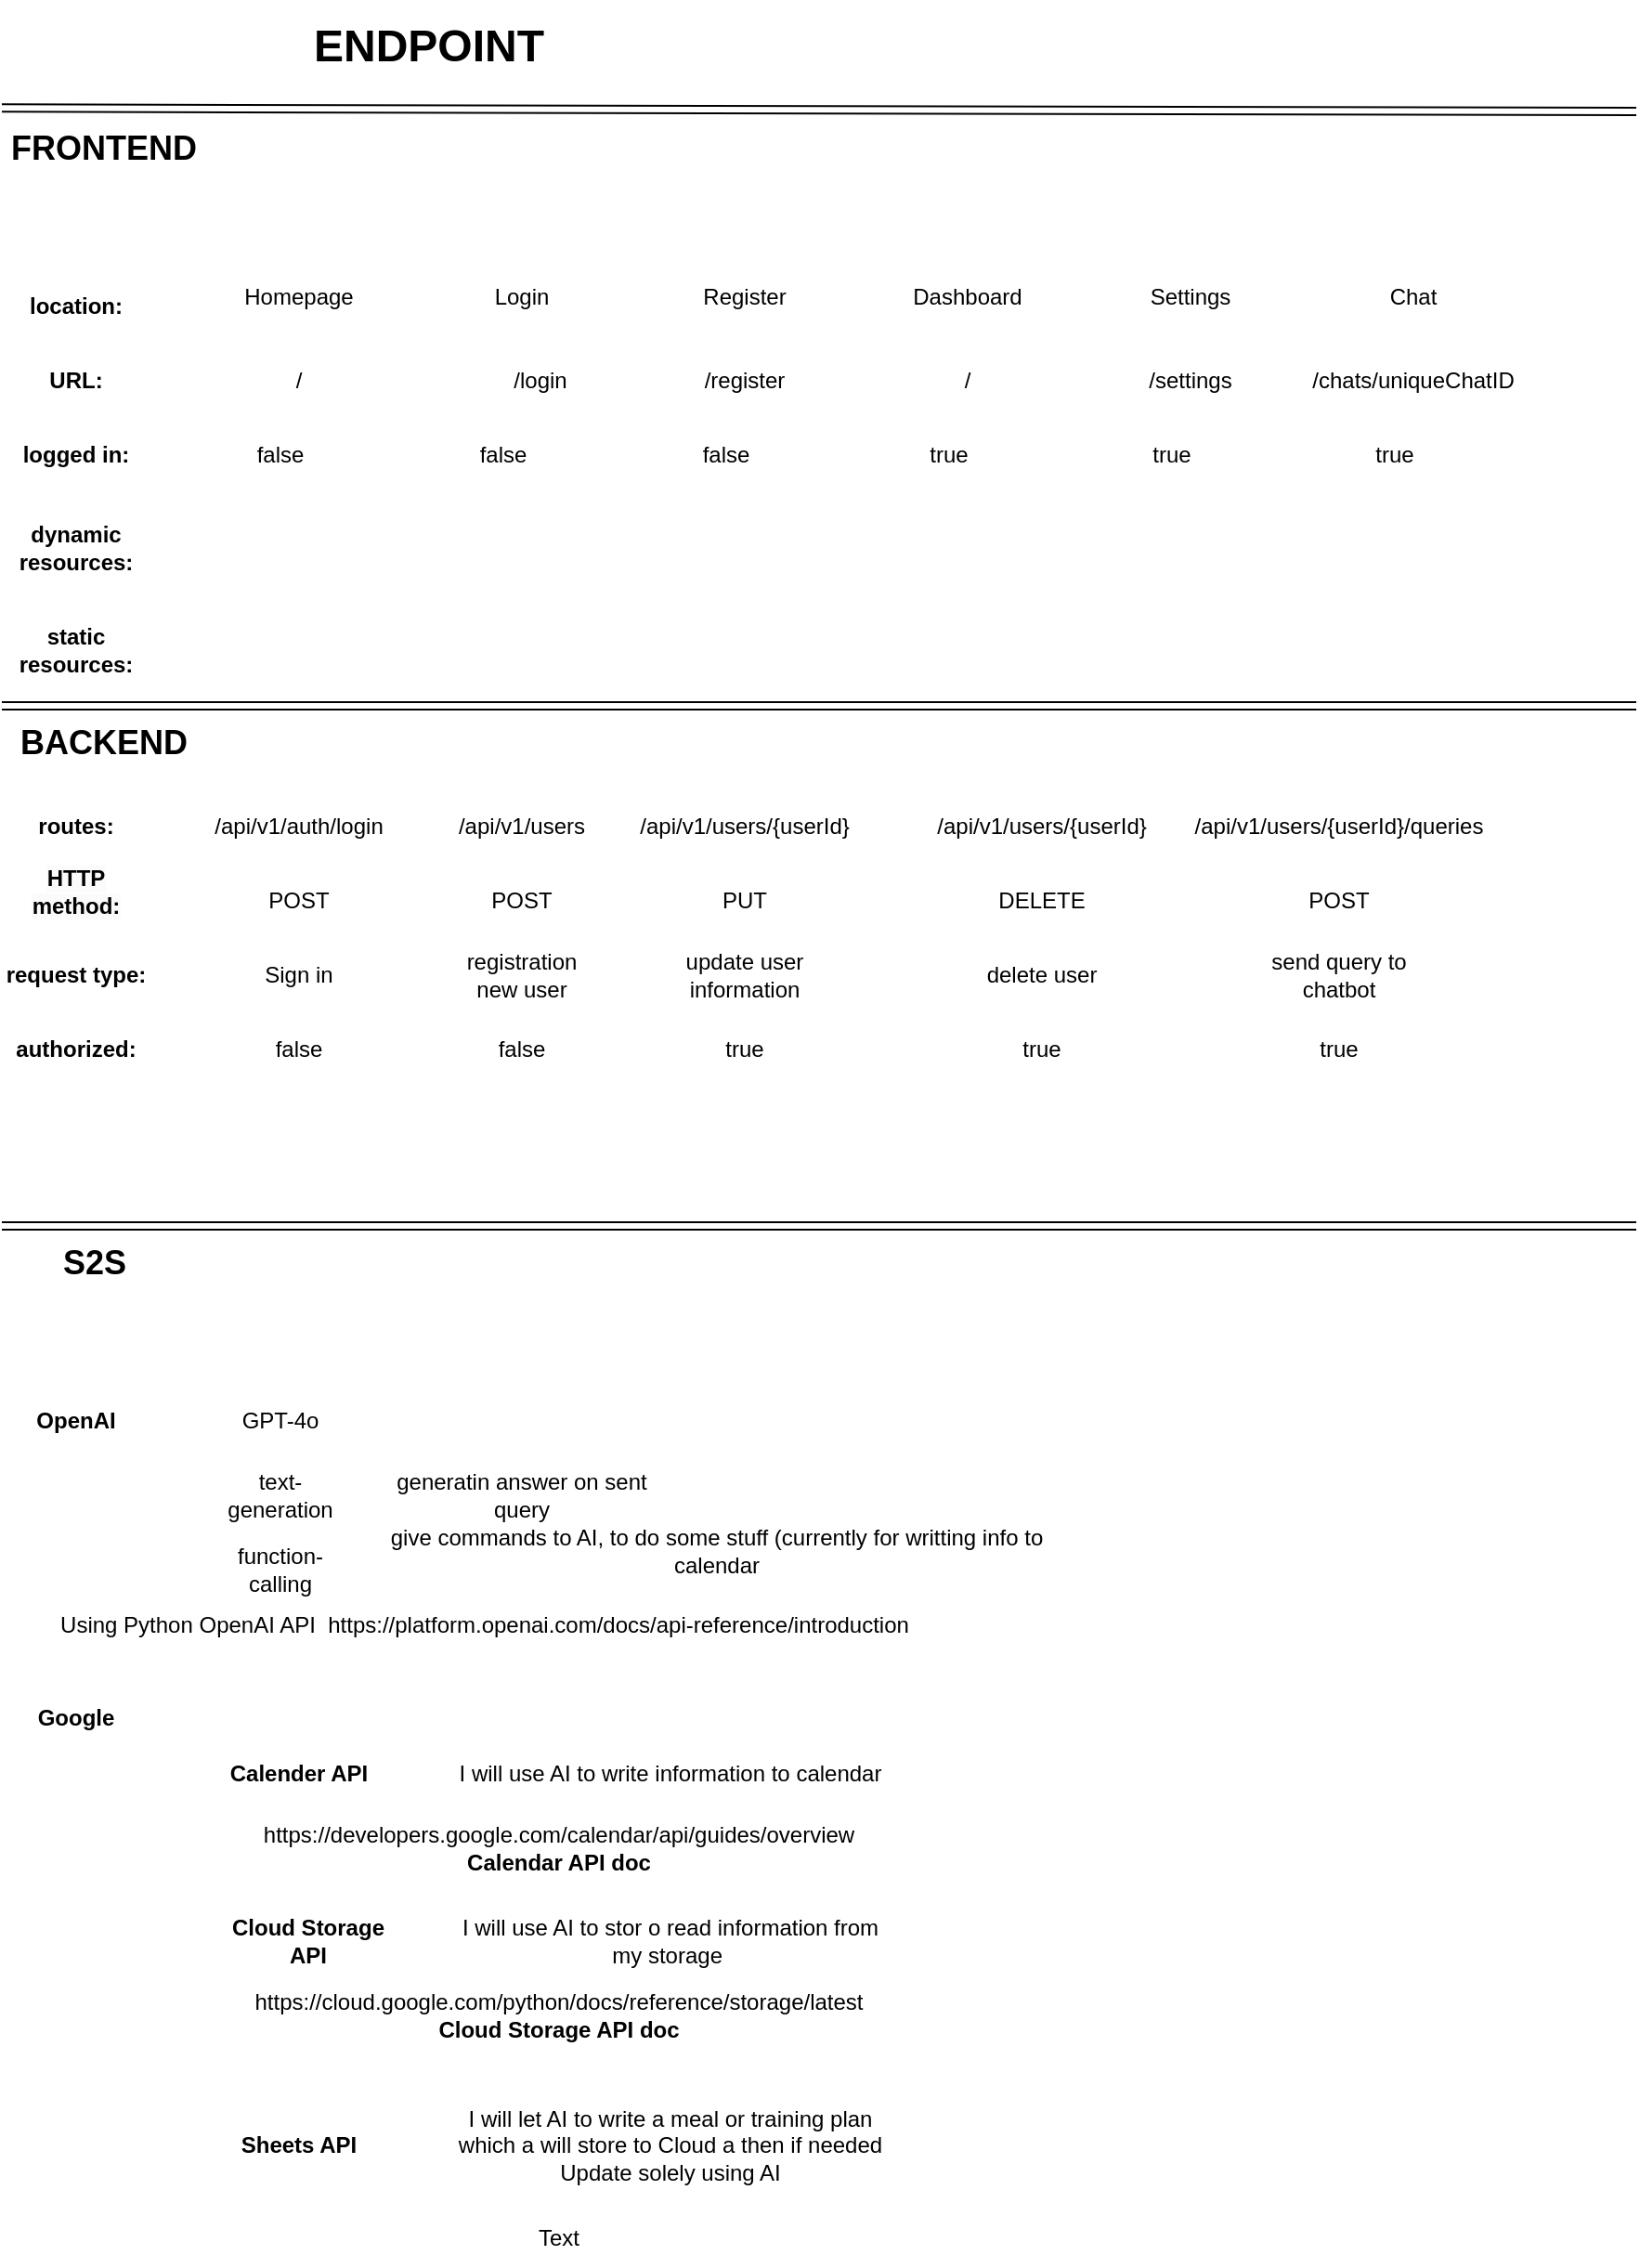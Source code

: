 <mxfile version="24.7.5" pages="5">
  <diagram name="Communication " id="TYTyO71PSzr5l0nVVBlr">
    <mxGraphModel dx="1327" dy="730" grid="1" gridSize="10" guides="1" tooltips="1" connect="1" arrows="1" fold="1" page="1" pageScale="1" pageWidth="827" pageHeight="1169" math="0" shadow="0">
      <root>
        <mxCell id="0" />
        <mxCell id="1" parent="0" />
        <mxCell id="3N5gliYBAyF4SagoO3-e-1" value="&lt;font style=&quot;font-size: 18px;&quot;&gt;&lt;b&gt;FRONTEND&lt;/b&gt;&lt;/font&gt;" style="text;html=1;align=center;verticalAlign=middle;whiteSpace=wrap;rounded=0;" vertex="1" parent="1">
          <mxGeometry y="80" width="110" height="40" as="geometry" />
        </mxCell>
        <mxCell id="3N5gliYBAyF4SagoO3-e-2" value="&lt;b&gt;&lt;font style=&quot;font-size: 18px;&quot;&gt;BACKEND&lt;/font&gt;&lt;/b&gt;" style="text;html=1;align=center;verticalAlign=middle;whiteSpace=wrap;rounded=0;" vertex="1" parent="1">
          <mxGeometry y="400" width="110" height="40" as="geometry" />
        </mxCell>
        <mxCell id="3N5gliYBAyF4SagoO3-e-4" value="&lt;b&gt;&lt;font style=&quot;font-size: 18px;&quot;&gt;S2S&lt;/font&gt;&lt;/b&gt;" style="text;html=1;align=center;verticalAlign=middle;whiteSpace=wrap;rounded=0;" vertex="1" parent="1">
          <mxGeometry y="680" width="100" height="40" as="geometry" />
        </mxCell>
        <mxCell id="Lr9cezB8T08_sEd01Bla-2" value="" style="shape=link;html=1;rounded=0;" edge="1" parent="1">
          <mxGeometry width="100" relative="1" as="geometry">
            <mxPoint y="400" as="sourcePoint" />
            <mxPoint x="880" y="400" as="targetPoint" />
          </mxGeometry>
        </mxCell>
        <mxCell id="Lr9cezB8T08_sEd01Bla-3" value="" style="shape=link;html=1;rounded=0;" edge="1" parent="1">
          <mxGeometry width="100" relative="1" as="geometry">
            <mxPoint y="680" as="sourcePoint" />
            <mxPoint x="880" y="680" as="targetPoint" />
          </mxGeometry>
        </mxCell>
        <mxCell id="Lr9cezB8T08_sEd01Bla-7" value="" style="shape=link;html=1;rounded=0;" edge="1" parent="1">
          <mxGeometry width="100" relative="1" as="geometry">
            <mxPoint y="78.18" as="sourcePoint" />
            <mxPoint x="880" y="80" as="targetPoint" />
          </mxGeometry>
        </mxCell>
        <mxCell id="Lr9cezB8T08_sEd01Bla-9" value="&lt;font style=&quot;font-size: 24px;&quot;&gt;&lt;b&gt;ENDPOINT&lt;/b&gt;&lt;/font&gt;" style="text;html=1;align=center;verticalAlign=middle;whiteSpace=wrap;rounded=0;" vertex="1" parent="1">
          <mxGeometry x="10" y="20" width="440" height="50" as="geometry" />
        </mxCell>
        <mxCell id="Lr9cezB8T08_sEd01Bla-14" value="location:" style="text;html=1;align=center;verticalAlign=middle;whiteSpace=wrap;rounded=0;fontStyle=1" vertex="1" parent="1">
          <mxGeometry y="170" width="80" height="30" as="geometry" />
        </mxCell>
        <mxCell id="Lr9cezB8T08_sEd01Bla-15" value="Login" style="text;html=1;align=center;verticalAlign=middle;whiteSpace=wrap;rounded=0;" vertex="1" parent="1">
          <mxGeometry x="240" y="160" width="80" height="40" as="geometry" />
        </mxCell>
        <mxCell id="Lr9cezB8T08_sEd01Bla-16" value="URL:" style="text;html=1;align=center;verticalAlign=middle;whiteSpace=wrap;rounded=0;fontStyle=1" vertex="1" parent="1">
          <mxGeometry y="210" width="80" height="30" as="geometry" />
        </mxCell>
        <mxCell id="Lr9cezB8T08_sEd01Bla-19" value="logged in:" style="text;html=1;align=center;verticalAlign=middle;whiteSpace=wrap;rounded=0;fontStyle=1" vertex="1" parent="1">
          <mxGeometry y="250" width="80" height="30" as="geometry" />
        </mxCell>
        <mxCell id="Lr9cezB8T08_sEd01Bla-20" value="Homepage" style="text;html=1;align=center;verticalAlign=middle;whiteSpace=wrap;rounded=0;" vertex="1" parent="1">
          <mxGeometry x="120" y="160" width="80" height="40" as="geometry" />
        </mxCell>
        <mxCell id="Lr9cezB8T08_sEd01Bla-21" value="Register" style="text;html=1;align=center;verticalAlign=middle;whiteSpace=wrap;rounded=0;" vertex="1" parent="1">
          <mxGeometry x="360" y="160" width="80" height="40" as="geometry" />
        </mxCell>
        <mxCell id="Lr9cezB8T08_sEd01Bla-22" value="Dashboard" style="text;html=1;align=center;verticalAlign=middle;whiteSpace=wrap;rounded=0;" vertex="1" parent="1">
          <mxGeometry x="480" y="160" width="80" height="40" as="geometry" />
        </mxCell>
        <mxCell id="Lr9cezB8T08_sEd01Bla-23" value="Settings" style="text;html=1;align=center;verticalAlign=middle;whiteSpace=wrap;rounded=0;" vertex="1" parent="1">
          <mxGeometry x="600" y="160" width="80" height="40" as="geometry" />
        </mxCell>
        <mxCell id="Lr9cezB8T08_sEd01Bla-24" value="Chat" style="text;html=1;align=center;verticalAlign=middle;whiteSpace=wrap;rounded=0;" vertex="1" parent="1">
          <mxGeometry x="720" y="160" width="80" height="40" as="geometry" />
        </mxCell>
        <mxCell id="Lr9cezB8T08_sEd01Bla-26" value="false" style="text;html=1;align=center;verticalAlign=middle;whiteSpace=wrap;rounded=0;" vertex="1" parent="1">
          <mxGeometry x="120" y="250" width="60" height="30" as="geometry" />
        </mxCell>
        <mxCell id="Lr9cezB8T08_sEd01Bla-27" value="false" style="text;html=1;align=center;verticalAlign=middle;whiteSpace=wrap;rounded=0;" vertex="1" parent="1">
          <mxGeometry x="240" y="250" width="60" height="30" as="geometry" />
        </mxCell>
        <mxCell id="Lr9cezB8T08_sEd01Bla-28" value="false" style="text;html=1;align=center;verticalAlign=middle;whiteSpace=wrap;rounded=0;" vertex="1" parent="1">
          <mxGeometry x="360" y="250" width="60" height="30" as="geometry" />
        </mxCell>
        <mxCell id="Lr9cezB8T08_sEd01Bla-29" value="true" style="text;html=1;align=center;verticalAlign=middle;whiteSpace=wrap;rounded=0;" vertex="1" parent="1">
          <mxGeometry x="480" y="250" width="60" height="30" as="geometry" />
        </mxCell>
        <mxCell id="Lr9cezB8T08_sEd01Bla-30" value="true" style="text;html=1;align=center;verticalAlign=middle;whiteSpace=wrap;rounded=0;" vertex="1" parent="1">
          <mxGeometry x="600" y="250" width="60" height="30" as="geometry" />
        </mxCell>
        <mxCell id="Lr9cezB8T08_sEd01Bla-31" value="true" style="text;html=1;align=center;verticalAlign=middle;whiteSpace=wrap;rounded=0;" vertex="1" parent="1">
          <mxGeometry x="720" y="250" width="60" height="30" as="geometry" />
        </mxCell>
        <mxCell id="Lr9cezB8T08_sEd01Bla-40" value="/" style="text;html=1;align=center;verticalAlign=middle;whiteSpace=wrap;rounded=0;" vertex="1" parent="1">
          <mxGeometry x="120" y="210" width="80" height="30" as="geometry" />
        </mxCell>
        <mxCell id="Lr9cezB8T08_sEd01Bla-41" value="/login" style="text;html=1;align=center;verticalAlign=middle;whiteSpace=wrap;rounded=0;" vertex="1" parent="1">
          <mxGeometry x="240" y="210" width="100" height="30" as="geometry" />
        </mxCell>
        <mxCell id="Lr9cezB8T08_sEd01Bla-47" value="/register" style="text;html=1;align=center;verticalAlign=middle;whiteSpace=wrap;rounded=0;" vertex="1" parent="1">
          <mxGeometry x="360" y="210" width="80" height="30" as="geometry" />
        </mxCell>
        <mxCell id="Lr9cezB8T08_sEd01Bla-48" value="/" style="text;html=1;align=center;verticalAlign=middle;whiteSpace=wrap;rounded=0;" vertex="1" parent="1">
          <mxGeometry x="480" y="210" width="80" height="30" as="geometry" />
        </mxCell>
        <mxCell id="Lr9cezB8T08_sEd01Bla-49" value="/settings" style="text;html=1;align=center;verticalAlign=middle;whiteSpace=wrap;rounded=0;" vertex="1" parent="1">
          <mxGeometry x="600" y="210" width="80" height="30" as="geometry" />
        </mxCell>
        <mxCell id="Lr9cezB8T08_sEd01Bla-50" value="/chats/uniqueChatID" style="text;html=1;align=center;verticalAlign=middle;whiteSpace=wrap;rounded=0;" vertex="1" parent="1">
          <mxGeometry x="710" y="210" width="100" height="30" as="geometry" />
        </mxCell>
        <mxCell id="x9JXbDih6I5GGgiJ8DnY-1" value="&lt;b&gt;routes:&lt;/b&gt;" style="text;html=1;align=center;verticalAlign=middle;whiteSpace=wrap;rounded=0;" vertex="1" parent="1">
          <mxGeometry y="450" width="80" height="30" as="geometry" />
        </mxCell>
        <mxCell id="x9JXbDih6I5GGgiJ8DnY-3" value="&lt;span style=&quot;color: rgb(0, 0, 0); font-family: Helvetica; font-size: 12px; font-style: normal; font-variant-ligatures: normal; font-variant-caps: normal; font-weight: 700; letter-spacing: normal; orphans: 2; text-align: center; text-indent: 0px; text-transform: none; widows: 2; word-spacing: 0px; -webkit-text-stroke-width: 0px; white-space: normal; background-color: rgb(251, 251, 251); text-decoration-thickness: initial; text-decoration-style: initial; text-decoration-color: initial; display: inline !important; float: none;&quot;&gt;HTTP method:&lt;/span&gt;" style="text;html=1;align=center;verticalAlign=middle;whiteSpace=wrap;rounded=0;" vertex="1" parent="1">
          <mxGeometry y="480" width="80" height="40" as="geometry" />
        </mxCell>
        <mxCell id="x9JXbDih6I5GGgiJ8DnY-4" value="request type:" style="text;html=1;align=center;verticalAlign=middle;whiteSpace=wrap;rounded=0;fontStyle=1" vertex="1" parent="1">
          <mxGeometry y="530" width="80" height="30" as="geometry" />
        </mxCell>
        <mxCell id="x9JXbDih6I5GGgiJ8DnY-5" value="POST" style="text;html=1;align=center;verticalAlign=middle;whiteSpace=wrap;rounded=0;" vertex="1" parent="1">
          <mxGeometry x="120" y="490" width="80" height="30" as="geometry" />
        </mxCell>
        <mxCell id="ALZI_w685wn5zhNcRHmA-1" value="authorized:" style="text;html=1;align=center;verticalAlign=middle;whiteSpace=wrap;rounded=0;fontStyle=1" vertex="1" parent="1">
          <mxGeometry y="570" width="80" height="30" as="geometry" />
        </mxCell>
        <mxCell id="ALZI_w685wn5zhNcRHmA-2" value="dynamic resources:" style="text;html=1;align=center;verticalAlign=middle;whiteSpace=wrap;rounded=0;fontStyle=1" vertex="1" parent="1">
          <mxGeometry y="290" width="80" height="50" as="geometry" />
        </mxCell>
        <mxCell id="ALZI_w685wn5zhNcRHmA-3" value="static resources:" style="text;html=1;align=center;verticalAlign=middle;whiteSpace=wrap;rounded=0;fontStyle=1" vertex="1" parent="1">
          <mxGeometry y="340" width="80" height="60" as="geometry" />
        </mxCell>
        <mxCell id="ALZI_w685wn5zhNcRHmA-4" value="/api/v1/auth/login" style="text;html=1;align=center;verticalAlign=middle;whiteSpace=wrap;rounded=0;" vertex="1" parent="1">
          <mxGeometry x="120" y="450" width="80" height="30" as="geometry" />
        </mxCell>
        <mxCell id="ALZI_w685wn5zhNcRHmA-7" value="Sign in" style="text;html=1;align=center;verticalAlign=middle;whiteSpace=wrap;rounded=0;" vertex="1" parent="1">
          <mxGeometry x="120" y="530" width="80" height="30" as="geometry" />
        </mxCell>
        <mxCell id="ALZI_w685wn5zhNcRHmA-8" value="false" style="text;html=1;align=center;verticalAlign=middle;whiteSpace=wrap;rounded=0;" vertex="1" parent="1">
          <mxGeometry x="120" y="570" width="80" height="30" as="geometry" />
        </mxCell>
        <mxCell id="ALZI_w685wn5zhNcRHmA-9" value="/api/v1/users" style="text;html=1;align=center;verticalAlign=middle;whiteSpace=wrap;rounded=0;" vertex="1" parent="1">
          <mxGeometry x="240" y="450" width="80" height="30" as="geometry" />
        </mxCell>
        <mxCell id="ALZI_w685wn5zhNcRHmA-10" value="POST" style="text;html=1;align=center;verticalAlign=middle;whiteSpace=wrap;rounded=0;" vertex="1" parent="1">
          <mxGeometry x="240" y="490" width="80" height="30" as="geometry" />
        </mxCell>
        <mxCell id="ALZI_w685wn5zhNcRHmA-11" value="registration new user" style="text;html=1;align=center;verticalAlign=middle;whiteSpace=wrap;rounded=0;" vertex="1" parent="1">
          <mxGeometry x="240" y="530" width="80" height="30" as="geometry" />
        </mxCell>
        <mxCell id="ALZI_w685wn5zhNcRHmA-12" value="false" style="text;html=1;align=center;verticalAlign=middle;whiteSpace=wrap;rounded=0;" vertex="1" parent="1">
          <mxGeometry x="240" y="570" width="80" height="30" as="geometry" />
        </mxCell>
        <mxCell id="ALZI_w685wn5zhNcRHmA-13" value="/api/v1/users/{userId}" style="text;html=1;align=center;verticalAlign=middle;whiteSpace=wrap;rounded=0;" vertex="1" parent="1">
          <mxGeometry x="360" y="450" width="80" height="30" as="geometry" />
        </mxCell>
        <mxCell id="ALZI_w685wn5zhNcRHmA-14" value="PUT" style="text;html=1;align=center;verticalAlign=middle;whiteSpace=wrap;rounded=0;" vertex="1" parent="1">
          <mxGeometry x="360" y="490" width="80" height="30" as="geometry" />
        </mxCell>
        <mxCell id="ALZI_w685wn5zhNcRHmA-15" value="update user information" style="text;html=1;align=center;verticalAlign=middle;whiteSpace=wrap;rounded=0;" vertex="1" parent="1">
          <mxGeometry x="360" y="530" width="80" height="30" as="geometry" />
        </mxCell>
        <mxCell id="ALZI_w685wn5zhNcRHmA-16" value="true" style="text;html=1;align=center;verticalAlign=middle;whiteSpace=wrap;rounded=0;" vertex="1" parent="1">
          <mxGeometry x="360" y="570" width="80" height="30" as="geometry" />
        </mxCell>
        <mxCell id="ALZI_w685wn5zhNcRHmA-17" value="/api/v1/users/{userId}" style="text;html=1;align=center;verticalAlign=middle;whiteSpace=wrap;rounded=0;" vertex="1" parent="1">
          <mxGeometry x="520" y="450" width="80" height="30" as="geometry" />
        </mxCell>
        <mxCell id="ALZI_w685wn5zhNcRHmA-18" value="DELETE" style="text;html=1;align=center;verticalAlign=middle;whiteSpace=wrap;rounded=0;" vertex="1" parent="1">
          <mxGeometry x="520" y="490" width="80" height="30" as="geometry" />
        </mxCell>
        <mxCell id="ALZI_w685wn5zhNcRHmA-19" value="delete user" style="text;html=1;align=center;verticalAlign=middle;whiteSpace=wrap;rounded=0;" vertex="1" parent="1">
          <mxGeometry x="520" y="530" width="80" height="30" as="geometry" />
        </mxCell>
        <mxCell id="ALZI_w685wn5zhNcRHmA-20" value="true" style="text;html=1;align=center;verticalAlign=middle;whiteSpace=wrap;rounded=0;" vertex="1" parent="1">
          <mxGeometry x="520" y="570" width="80" height="30" as="geometry" />
        </mxCell>
        <mxCell id="ALZI_w685wn5zhNcRHmA-21" value="/api/v1/users/{userId}/queries" style="text;html=1;align=center;verticalAlign=middle;whiteSpace=wrap;rounded=0;" vertex="1" parent="1">
          <mxGeometry x="680" y="450" width="80" height="30" as="geometry" />
        </mxCell>
        <mxCell id="ALZI_w685wn5zhNcRHmA-22" value="POST" style="text;html=1;align=center;verticalAlign=middle;whiteSpace=wrap;rounded=0;" vertex="1" parent="1">
          <mxGeometry x="680" y="490" width="80" height="30" as="geometry" />
        </mxCell>
        <mxCell id="ALZI_w685wn5zhNcRHmA-23" value="send query to chatbot" style="text;html=1;align=center;verticalAlign=middle;whiteSpace=wrap;rounded=0;" vertex="1" parent="1">
          <mxGeometry x="680" y="530" width="80" height="30" as="geometry" />
        </mxCell>
        <mxCell id="ALZI_w685wn5zhNcRHmA-24" value="true" style="text;html=1;align=center;verticalAlign=middle;whiteSpace=wrap;rounded=0;" vertex="1" parent="1">
          <mxGeometry x="680" y="570" width="80" height="30" as="geometry" />
        </mxCell>
        <mxCell id="ALZI_w685wn5zhNcRHmA-54" value="&lt;b&gt;OpenAI&lt;/b&gt;" style="text;html=1;align=center;verticalAlign=middle;whiteSpace=wrap;rounded=0;" vertex="1" parent="1">
          <mxGeometry y="770" width="80" height="30" as="geometry" />
        </mxCell>
        <mxCell id="ALZI_w685wn5zhNcRHmA-55" value="GPT-4o" style="text;html=1;align=center;verticalAlign=middle;whiteSpace=wrap;rounded=0;" vertex="1" parent="1">
          <mxGeometry x="120" y="770" width="60" height="30" as="geometry" />
        </mxCell>
        <mxCell id="ALZI_w685wn5zhNcRHmA-58" value="text-generation" style="text;html=1;align=center;verticalAlign=middle;whiteSpace=wrap;rounded=0;" vertex="1" parent="1">
          <mxGeometry x="120" y="810" width="60" height="30" as="geometry" />
        </mxCell>
        <mxCell id="ALZI_w685wn5zhNcRHmA-59" value="function-calling" style="text;html=1;align=center;verticalAlign=middle;whiteSpace=wrap;rounded=0;" vertex="1" parent="1">
          <mxGeometry x="120" y="850" width="60" height="30" as="geometry" />
        </mxCell>
        <mxCell id="ALZI_w685wn5zhNcRHmA-61" value="Google" style="text;html=1;align=center;verticalAlign=middle;whiteSpace=wrap;rounded=0;fontStyle=1" vertex="1" parent="1">
          <mxGeometry y="930" width="80" height="30" as="geometry" />
        </mxCell>
        <mxCell id="ALZI_w685wn5zhNcRHmA-62" value="Calender API" style="text;html=1;align=center;verticalAlign=middle;whiteSpace=wrap;rounded=0;fontStyle=1" vertex="1" parent="1">
          <mxGeometry x="120" y="960" width="80" height="30" as="geometry" />
        </mxCell>
        <mxCell id="ALZI_w685wn5zhNcRHmA-63" value="I will use AI to write information to calendar" style="text;html=1;align=center;verticalAlign=middle;whiteSpace=wrap;rounded=0;" vertex="1" parent="1">
          <mxGeometry x="240" y="960" width="240" height="30" as="geometry" />
        </mxCell>
        <mxCell id="ALZI_w685wn5zhNcRHmA-64" value="Using Python OpenAI API&amp;nbsp;&amp;nbsp;https://platform.openai.com/docs/api-reference/introduction" style="text;html=1;align=center;verticalAlign=middle;whiteSpace=wrap;rounded=0;" vertex="1" parent="1">
          <mxGeometry y="880" width="520" height="30" as="geometry" />
        </mxCell>
        <mxCell id="ALZI_w685wn5zhNcRHmA-65" value="give commands to AI, to do some stuff (currently for writting info to calendar" style="text;html=1;align=center;verticalAlign=middle;whiteSpace=wrap;rounded=0;" vertex="1" parent="1">
          <mxGeometry x="200" y="840" width="370" height="30" as="geometry" />
        </mxCell>
        <mxCell id="ALZI_w685wn5zhNcRHmA-66" value="generatin answer on sent query" style="text;html=1;align=center;verticalAlign=middle;whiteSpace=wrap;rounded=0;" vertex="1" parent="1">
          <mxGeometry x="200" y="810" width="160" height="30" as="geometry" />
        </mxCell>
        <mxCell id="ALZI_w685wn5zhNcRHmA-70" value="https://developers.google.com/calendar/api/guides/overview&lt;div&gt;&lt;b&gt;Calendar API doc&lt;/b&gt;&lt;/div&gt;" style="text;html=1;align=center;verticalAlign=middle;whiteSpace=wrap;rounded=0;" vertex="1" parent="1">
          <mxGeometry x="120" y="1000" width="360" height="30" as="geometry" />
        </mxCell>
        <mxCell id="ALZI_w685wn5zhNcRHmA-71" value="&lt;b&gt;Cloud Storage API&lt;/b&gt;" style="text;html=1;align=center;verticalAlign=middle;whiteSpace=wrap;rounded=0;" vertex="1" parent="1">
          <mxGeometry x="120" y="1050" width="90" height="30" as="geometry" />
        </mxCell>
        <mxCell id="ALZI_w685wn5zhNcRHmA-72" value="I will use AI to stor o read information from my storage&amp;nbsp;" style="text;html=1;align=center;verticalAlign=middle;whiteSpace=wrap;rounded=0;" vertex="1" parent="1">
          <mxGeometry x="240" y="1050" width="240" height="30" as="geometry" />
        </mxCell>
        <mxCell id="ALZI_w685wn5zhNcRHmA-73" value="Sheets API" style="text;html=1;align=center;verticalAlign=middle;whiteSpace=wrap;rounded=0;fontStyle=1" vertex="1" parent="1">
          <mxGeometry x="120" y="1160" width="80" height="30" as="geometry" />
        </mxCell>
        <mxCell id="ALZI_w685wn5zhNcRHmA-74" value="https://cloud.google.com/python/docs/reference/storage/latest&lt;div&gt;&lt;b&gt;Cloud Storage API doc&lt;/b&gt;&lt;/div&gt;" style="text;html=1;align=center;verticalAlign=middle;whiteSpace=wrap;rounded=0;" vertex="1" parent="1">
          <mxGeometry x="120" y="1090" width="360" height="30" as="geometry" />
        </mxCell>
        <mxCell id="ALZI_w685wn5zhNcRHmA-75" value="I will let AI to write a meal or training plan which a will store to Cloud a then if needed Update solely using AI" style="text;html=1;align=center;verticalAlign=middle;whiteSpace=wrap;rounded=0;" vertex="1" parent="1">
          <mxGeometry x="240" y="1160" width="240" height="30" as="geometry" />
        </mxCell>
        <mxCell id="ALZI_w685wn5zhNcRHmA-76" value="Text" style="text;html=1;align=center;verticalAlign=middle;whiteSpace=wrap;rounded=0;" vertex="1" parent="1">
          <mxGeometry x="120" y="1210" width="360" height="30" as="geometry" />
        </mxCell>
      </root>
    </mxGraphModel>
  </diagram>
  <diagram id="862jHDnq0T-60dc5rDE2" name="Homepage">
    <mxGraphModel dx="1194" dy="657" grid="1" gridSize="10" guides="1" tooltips="1" connect="1" arrows="1" fold="1" page="1" pageScale="1" pageWidth="827" pageHeight="1169" math="0" shadow="0">
      <root>
        <mxCell id="0" />
        <mxCell id="1" parent="0" />
      </root>
    </mxGraphModel>
  </diagram>
  <diagram id="bqA7OqM35sld7hj0L_tL" name="Backend">
    <mxGraphModel dx="1194" dy="657" grid="1" gridSize="10" guides="1" tooltips="1" connect="1" arrows="1" fold="1" page="1" pageScale="1" pageWidth="827" pageHeight="1169" math="0" shadow="0">
      <root>
        <mxCell id="0" />
        <mxCell id="1" parent="0" />
      </root>
    </mxGraphModel>
  </diagram>
  <diagram id="aGJf9tB3b90WOdpaTnbb" name="RestAPI">
    <mxGraphModel dx="1194" dy="657" grid="1" gridSize="10" guides="1" tooltips="1" connect="1" arrows="1" fold="1" page="1" pageScale="1" pageWidth="827" pageHeight="1169" math="0" shadow="0">
      <root>
        <mxCell id="0" />
        <mxCell id="1" parent="0" />
      </root>
    </mxGraphModel>
  </diagram>
  <diagram id="xDhUJuaT62bDO9DPAm2c" name="model">
    <mxGraphModel dx="1194" dy="657" grid="1" gridSize="10" guides="1" tooltips="1" connect="1" arrows="1" fold="1" page="1" pageScale="1" pageWidth="827" pageHeight="1169" math="0" shadow="0">
      <root>
        <mxCell id="0" />
        <mxCell id="1" parent="0" />
      </root>
    </mxGraphModel>
  </diagram>
</mxfile>
